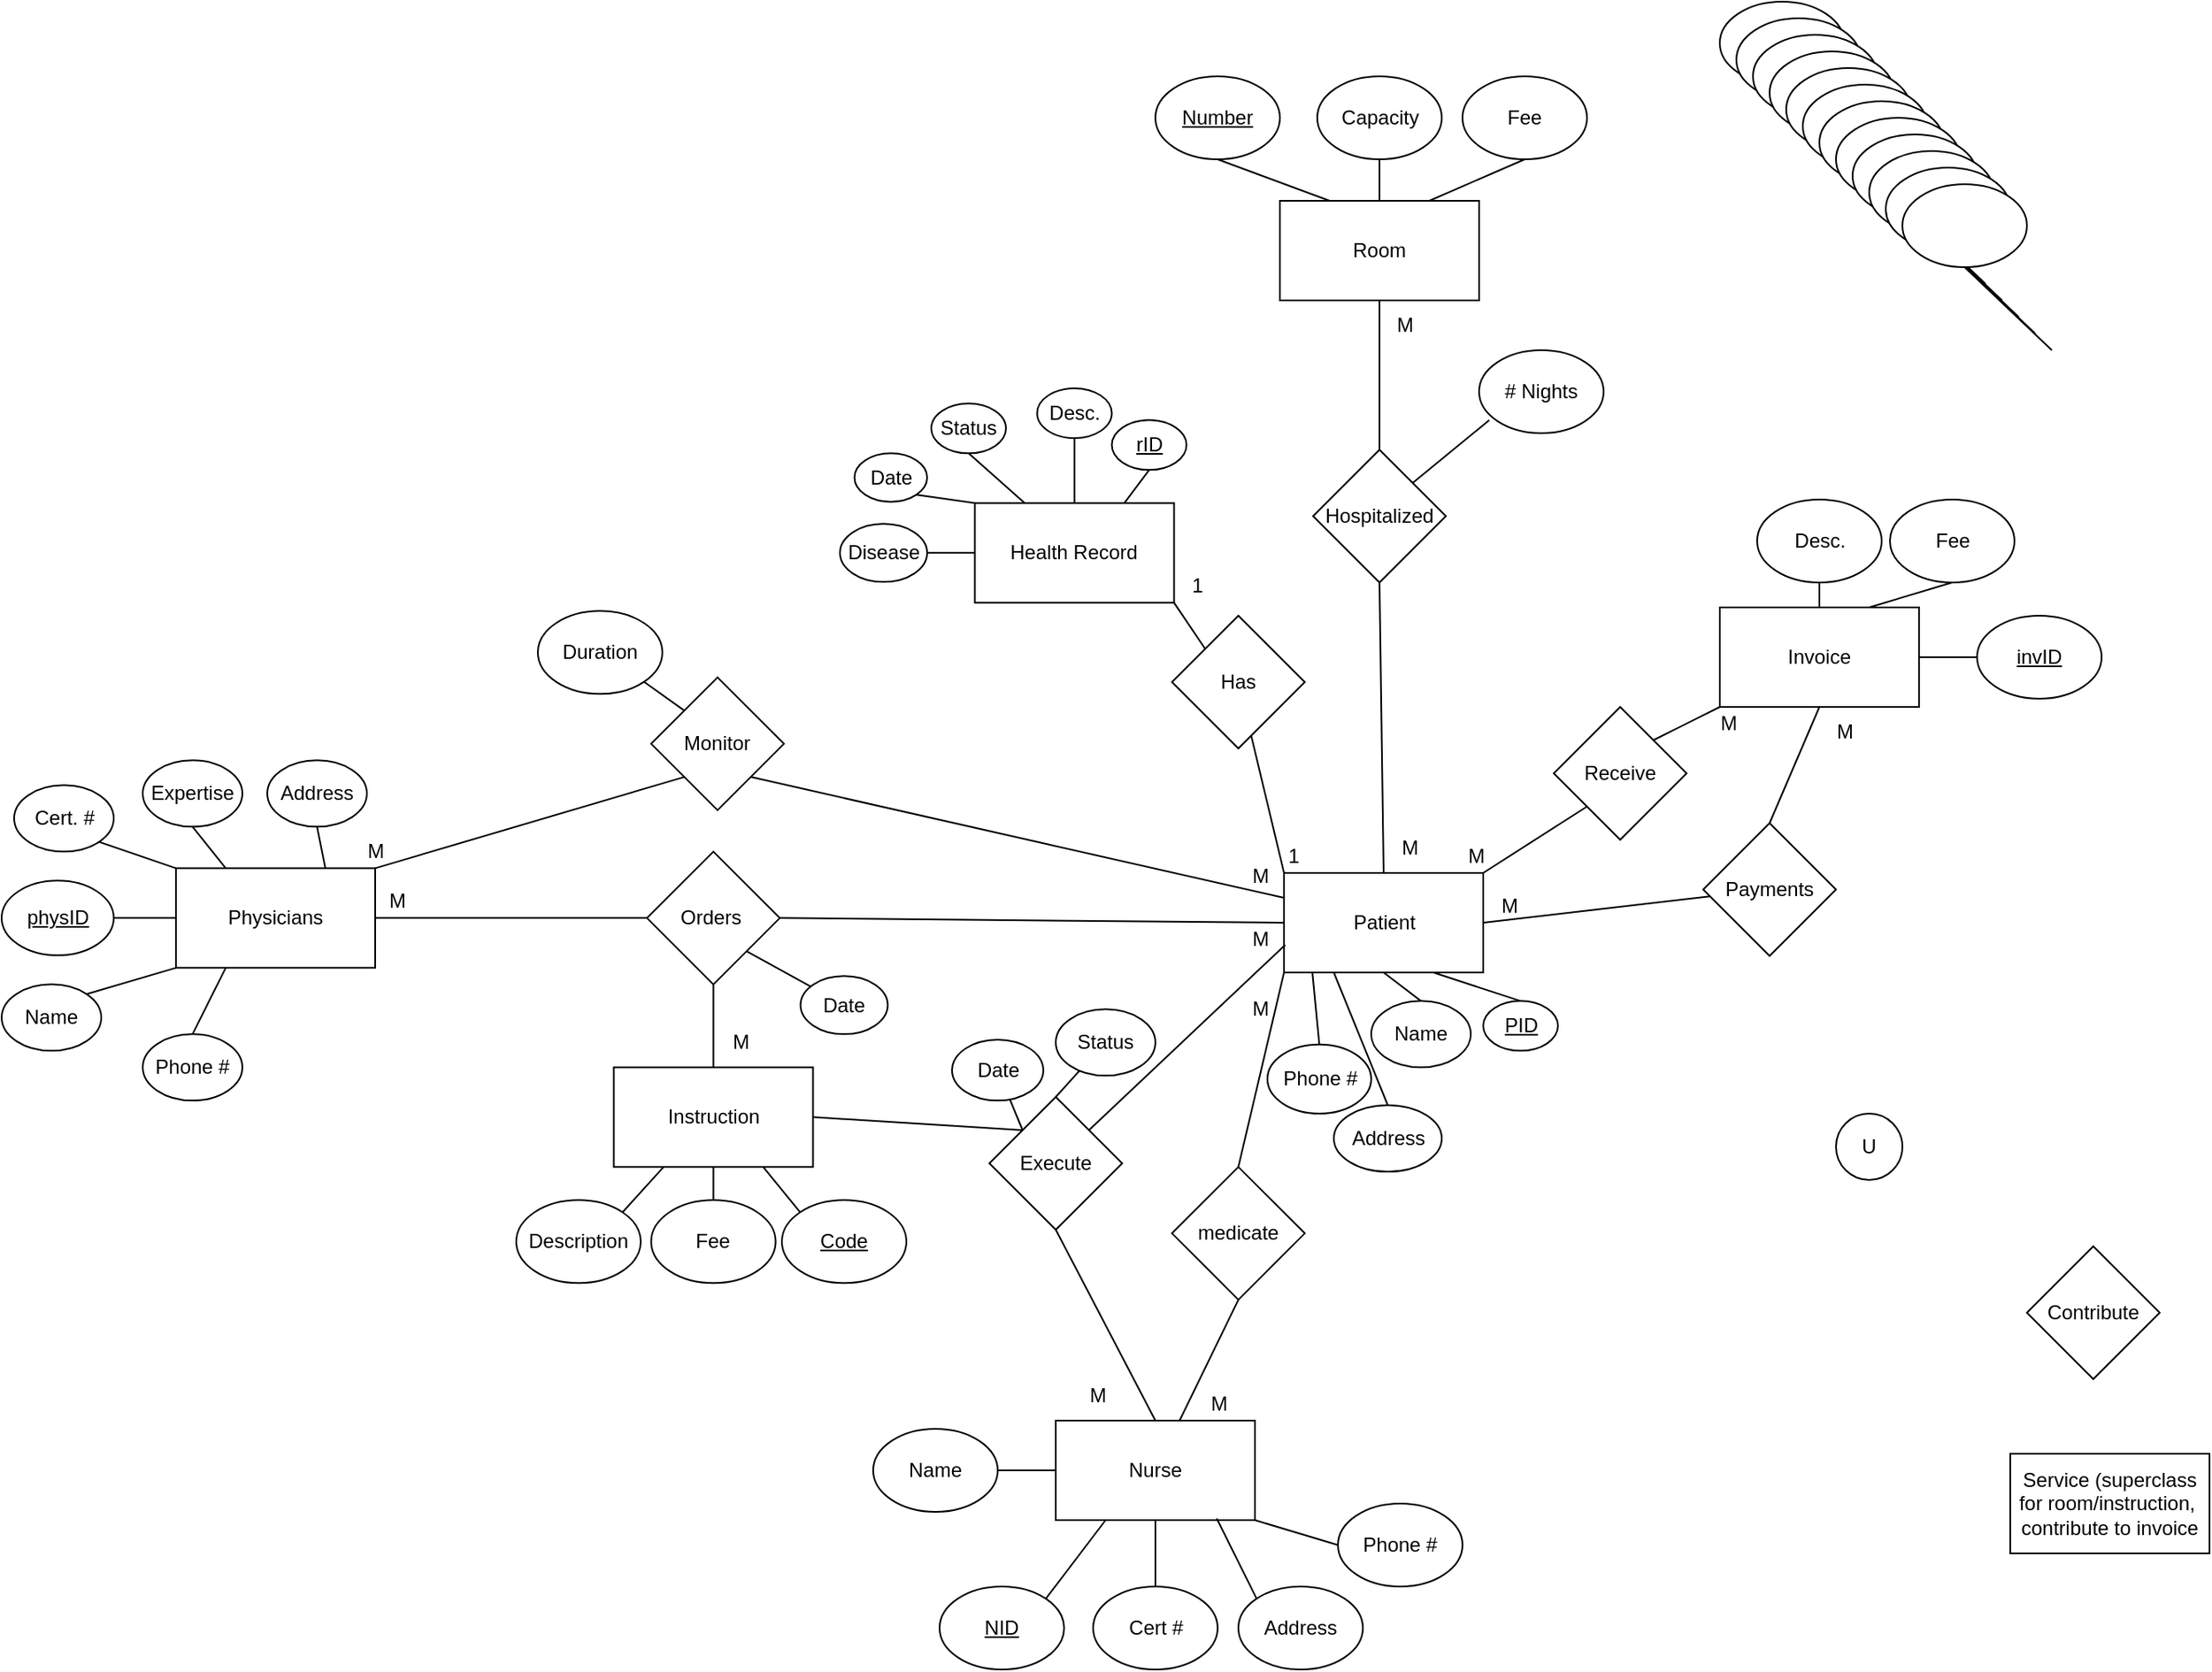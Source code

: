 <mxfile version="21.2.1" type="device">
  <diagram id="SSazmtFKOzigNYbbt5q3" name="Page-1">
    <mxGraphModel dx="2578" dy="1177" grid="1" gridSize="10" guides="1" tooltips="1" connect="1" arrows="1" fold="1" page="1" pageScale="1" pageWidth="850" pageHeight="1100" math="0" shadow="0">
      <root>
        <mxCell id="0" />
        <mxCell id="1" parent="0" />
        <mxCell id="51HZiMlxU9EM_0fWzo---1" value="Physicians" style="rounded=0;whiteSpace=wrap;html=1;" parent="1" vertex="1">
          <mxGeometry x="-690" y="542.17" width="120" height="60" as="geometry" />
        </mxCell>
        <mxCell id="51HZiMlxU9EM_0fWzo---2" value="Room" style="rounded=0;whiteSpace=wrap;html=1;" parent="1" vertex="1">
          <mxGeometry x="-25" y="140" width="120" height="60" as="geometry" />
        </mxCell>
        <mxCell id="51HZiMlxU9EM_0fWzo---3" value="Instruction" style="rounded=0;whiteSpace=wrap;html=1;" parent="1" vertex="1">
          <mxGeometry x="-426.25" y="662.17" width="120" height="60" as="geometry" />
        </mxCell>
        <mxCell id="51HZiMlxU9EM_0fWzo---5" value="Patient" style="rounded=0;whiteSpace=wrap;html=1;" parent="1" vertex="1">
          <mxGeometry x="-22.5" y="545" width="120" height="60" as="geometry" />
        </mxCell>
        <mxCell id="51HZiMlxU9EM_0fWzo---6" value="Nurse" style="rounded=0;whiteSpace=wrap;html=1;" parent="1" vertex="1">
          <mxGeometry x="-160" y="875" width="120" height="60" as="geometry" />
        </mxCell>
        <mxCell id="51HZiMlxU9EM_0fWzo---7" value="&lt;u&gt;physID&lt;/u&gt;" style="ellipse;whiteSpace=wrap;html=1;" parent="1" vertex="1">
          <mxGeometry x="-795" y="549.67" width="67.5" height="45" as="geometry" />
        </mxCell>
        <mxCell id="51HZiMlxU9EM_0fWzo---8" value="" style="endArrow=none;html=1;rounded=0;entryX=1;entryY=0.5;entryDx=0;entryDy=0;exitX=0;exitY=0.5;exitDx=0;exitDy=0;" parent="1" source="51HZiMlxU9EM_0fWzo---1" target="51HZiMlxU9EM_0fWzo---7" edge="1">
          <mxGeometry width="50" height="50" relative="1" as="geometry">
            <mxPoint x="-640" y="482.17" as="sourcePoint" />
            <mxPoint x="-420" y="642.17" as="targetPoint" />
          </mxGeometry>
        </mxCell>
        <mxCell id="51HZiMlxU9EM_0fWzo---88" value="" style="endArrow=none;html=1;rounded=0;entryX=0;entryY=0;entryDx=0;entryDy=0;exitX=0.75;exitY=1;exitDx=0;exitDy=0;" parent="1" source="51HZiMlxU9EM_0fWzo---3" target="51HZiMlxU9EM_0fWzo---93" edge="1">
          <mxGeometry width="50" height="50" relative="1" as="geometry">
            <mxPoint x="-315" y="812.17" as="sourcePoint" />
            <mxPoint x="377.5" y="942.17" as="targetPoint" />
          </mxGeometry>
        </mxCell>
        <mxCell id="51HZiMlxU9EM_0fWzo---93" value="&lt;u&gt;Code&lt;/u&gt;" style="ellipse;whiteSpace=wrap;html=1;" parent="1" vertex="1">
          <mxGeometry x="-325" y="742.17" width="75" height="50" as="geometry" />
        </mxCell>
        <mxCell id="51HZiMlxU9EM_0fWzo---95" value="Phone #" style="ellipse;whiteSpace=wrap;html=1;" parent="1" vertex="1">
          <mxGeometry x="-710" y="642.17" width="60" height="40" as="geometry" />
        </mxCell>
        <mxCell id="51HZiMlxU9EM_0fWzo---96" value="" style="endArrow=none;html=1;rounded=0;exitX=0.25;exitY=1;exitDx=0;exitDy=0;entryX=0.5;entryY=0;entryDx=0;entryDy=0;" parent="1" source="51HZiMlxU9EM_0fWzo---1" target="51HZiMlxU9EM_0fWzo---95" edge="1">
          <mxGeometry width="50" height="50" relative="1" as="geometry">
            <mxPoint x="-390" y="532.17" as="sourcePoint" />
            <mxPoint x="-660" y="642.17" as="targetPoint" />
          </mxGeometry>
        </mxCell>
        <mxCell id="51HZiMlxU9EM_0fWzo---97" value="Fee" style="ellipse;whiteSpace=wrap;html=1;" parent="1" vertex="1">
          <mxGeometry x="-403.75" y="742.17" width="75" height="50" as="geometry" />
        </mxCell>
        <mxCell id="51HZiMlxU9EM_0fWzo---98" value="" style="endArrow=none;html=1;rounded=0;entryX=0.5;entryY=0;entryDx=0;entryDy=0;exitX=0.5;exitY=1;exitDx=0;exitDy=0;" parent="1" source="51HZiMlxU9EM_0fWzo---3" target="51HZiMlxU9EM_0fWzo---97" edge="1">
          <mxGeometry width="50" height="50" relative="1" as="geometry">
            <mxPoint x="-375" y="812.17" as="sourcePoint" />
            <mxPoint x="427.5" y="992.17" as="targetPoint" />
          </mxGeometry>
        </mxCell>
        <mxCell id="51HZiMlxU9EM_0fWzo---99" value="Description" style="ellipse;whiteSpace=wrap;html=1;" parent="1" vertex="1">
          <mxGeometry x="-485" y="742.17" width="75" height="50" as="geometry" />
        </mxCell>
        <mxCell id="51HZiMlxU9EM_0fWzo---100" value="" style="endArrow=none;html=1;rounded=0;entryX=1;entryY=0;entryDx=0;entryDy=0;exitX=0.25;exitY=1;exitDx=0;exitDy=0;" parent="1" source="51HZiMlxU9EM_0fWzo---3" target="51HZiMlxU9EM_0fWzo---99" edge="1">
          <mxGeometry width="50" height="50" relative="1" as="geometry">
            <mxPoint x="-405" y="812.17" as="sourcePoint" />
            <mxPoint x="-95" y="852.17" as="targetPoint" />
          </mxGeometry>
        </mxCell>
        <mxCell id="51HZiMlxU9EM_0fWzo---101" value="Capacity" style="ellipse;whiteSpace=wrap;html=1;" parent="1" vertex="1">
          <mxGeometry x="-2.5" y="65" width="75" height="50" as="geometry" />
        </mxCell>
        <mxCell id="51HZiMlxU9EM_0fWzo---102" value="" style="endArrow=none;html=1;rounded=0;entryX=0.5;entryY=1;entryDx=0;entryDy=0;exitX=0.5;exitY=0;exitDx=0;exitDy=0;" parent="1" source="51HZiMlxU9EM_0fWzo---2" target="51HZiMlxU9EM_0fWzo---101" edge="1">
          <mxGeometry width="50" height="50" relative="1" as="geometry">
            <mxPoint x="325" y="155" as="sourcePoint" />
            <mxPoint x="545" y="315" as="targetPoint" />
          </mxGeometry>
        </mxCell>
        <mxCell id="51HZiMlxU9EM_0fWzo---103" value="Address" style="ellipse;whiteSpace=wrap;html=1;" parent="1" vertex="1">
          <mxGeometry x="-635" y="477.17" width="60" height="40" as="geometry" />
        </mxCell>
        <mxCell id="51HZiMlxU9EM_0fWzo---104" value="" style="endArrow=none;html=1;rounded=0;entryX=0.5;entryY=1;entryDx=0;entryDy=0;exitX=0.75;exitY=0;exitDx=0;exitDy=0;" parent="1" source="51HZiMlxU9EM_0fWzo---1" target="51HZiMlxU9EM_0fWzo---103" edge="1">
          <mxGeometry width="50" height="50" relative="1" as="geometry">
            <mxPoint x="-350" y="572.17" as="sourcePoint" />
            <mxPoint x="-130" y="732.17" as="targetPoint" />
          </mxGeometry>
        </mxCell>
        <mxCell id="51HZiMlxU9EM_0fWzo---107" value="Cert. #" style="ellipse;whiteSpace=wrap;html=1;" parent="1" vertex="1">
          <mxGeometry x="-787.5" y="492.17" width="60" height="40" as="geometry" />
        </mxCell>
        <mxCell id="51HZiMlxU9EM_0fWzo---108" value="" style="endArrow=none;html=1;rounded=0;entryX=1;entryY=1;entryDx=0;entryDy=0;exitX=0;exitY=0;exitDx=0;exitDy=0;" parent="1" source="51HZiMlxU9EM_0fWzo---1" target="51HZiMlxU9EM_0fWzo---107" edge="1">
          <mxGeometry width="50" height="50" relative="1" as="geometry">
            <mxPoint x="-690" y="542.17" as="sourcePoint" />
            <mxPoint x="-310" y="752.17" as="targetPoint" />
          </mxGeometry>
        </mxCell>
        <mxCell id="51HZiMlxU9EM_0fWzo---109" value="Name" style="ellipse;whiteSpace=wrap;html=1;" parent="1" vertex="1">
          <mxGeometry x="-795" y="612.17" width="60" height="40" as="geometry" />
        </mxCell>
        <mxCell id="51HZiMlxU9EM_0fWzo---110" value="" style="endArrow=none;html=1;rounded=0;entryX=1;entryY=0;entryDx=0;entryDy=0;exitX=0;exitY=1;exitDx=0;exitDy=0;" parent="1" source="51HZiMlxU9EM_0fWzo---1" target="51HZiMlxU9EM_0fWzo---109" edge="1">
          <mxGeometry width="50" height="50" relative="1" as="geometry">
            <mxPoint x="-530" y="432.17" as="sourcePoint" />
            <mxPoint x="-300" y="762.17" as="targetPoint" />
          </mxGeometry>
        </mxCell>
        <mxCell id="51HZiMlxU9EM_0fWzo---111" value="Expertise" style="ellipse;whiteSpace=wrap;html=1;" parent="1" vertex="1">
          <mxGeometry x="-710" y="477.17" width="60" height="40" as="geometry" />
        </mxCell>
        <mxCell id="51HZiMlxU9EM_0fWzo---112" value="" style="endArrow=none;html=1;rounded=0;entryX=0.5;entryY=1;entryDx=0;entryDy=0;exitX=0.25;exitY=0;exitDx=0;exitDy=0;" parent="1" source="51HZiMlxU9EM_0fWzo---1" target="51HZiMlxU9EM_0fWzo---111" edge="1">
          <mxGeometry width="50" height="50" relative="1" as="geometry">
            <mxPoint x="-460" y="432.17" as="sourcePoint" />
            <mxPoint x="-290" y="772.17" as="targetPoint" />
          </mxGeometry>
        </mxCell>
        <mxCell id="51HZiMlxU9EM_0fWzo---113" value="Fee" style="ellipse;whiteSpace=wrap;html=1;" parent="1" vertex="1">
          <mxGeometry x="85" y="65" width="75" height="50" as="geometry" />
        </mxCell>
        <mxCell id="51HZiMlxU9EM_0fWzo---114" value="" style="endArrow=none;html=1;rounded=0;entryX=0.5;entryY=1;entryDx=0;entryDy=0;exitX=0.75;exitY=0;exitDx=0;exitDy=0;" parent="1" source="51HZiMlxU9EM_0fWzo---2" target="51HZiMlxU9EM_0fWzo---113" edge="1">
          <mxGeometry width="50" height="50" relative="1" as="geometry">
            <mxPoint x="485" y="25" as="sourcePoint" />
            <mxPoint x="605" y="375" as="targetPoint" />
          </mxGeometry>
        </mxCell>
        <mxCell id="51HZiMlxU9EM_0fWzo---115" value="&lt;u&gt;Number&lt;/u&gt;" style="ellipse;whiteSpace=wrap;html=1;" parent="1" vertex="1">
          <mxGeometry x="-100" y="65" width="75" height="50" as="geometry" />
        </mxCell>
        <mxCell id="51HZiMlxU9EM_0fWzo---116" value="" style="endArrow=none;html=1;rounded=0;entryX=0.5;entryY=1;entryDx=0;entryDy=0;exitX=0.25;exitY=0;exitDx=0;exitDy=0;" parent="1" source="51HZiMlxU9EM_0fWzo---2" target="51HZiMlxU9EM_0fWzo---115" edge="1">
          <mxGeometry width="50" height="50" relative="1" as="geometry">
            <mxPoint x="465" y="75" as="sourcePoint" />
            <mxPoint x="615" y="385" as="targetPoint" />
          </mxGeometry>
        </mxCell>
        <mxCell id="51HZiMlxU9EM_0fWzo---117" value="" style="ellipse;whiteSpace=wrap;html=1;" parent="1" vertex="1">
          <mxGeometry x="240" y="20" width="75" height="50" as="geometry" />
        </mxCell>
        <mxCell id="51HZiMlxU9EM_0fWzo---118" value="" style="endArrow=none;html=1;rounded=0;entryX=0.5;entryY=1;entryDx=0;entryDy=0;" parent="1" target="51HZiMlxU9EM_0fWzo---117" edge="1">
          <mxGeometry width="50" height="50" relative="1" as="geometry">
            <mxPoint x="330" y="120" as="sourcePoint" />
            <mxPoint x="550" y="280" as="targetPoint" />
          </mxGeometry>
        </mxCell>
        <mxCell id="51HZiMlxU9EM_0fWzo---119" value="" style="ellipse;whiteSpace=wrap;html=1;" parent="1" vertex="1">
          <mxGeometry x="250" y="30" width="75" height="50" as="geometry" />
        </mxCell>
        <mxCell id="51HZiMlxU9EM_0fWzo---120" value="" style="endArrow=none;html=1;rounded=0;entryX=0.5;entryY=1;entryDx=0;entryDy=0;" parent="1" target="51HZiMlxU9EM_0fWzo---119" edge="1">
          <mxGeometry width="50" height="50" relative="1" as="geometry">
            <mxPoint x="340" y="130" as="sourcePoint" />
            <mxPoint x="560" y="290" as="targetPoint" />
          </mxGeometry>
        </mxCell>
        <mxCell id="51HZiMlxU9EM_0fWzo---121" value="" style="ellipse;whiteSpace=wrap;html=1;" parent="1" vertex="1">
          <mxGeometry x="260" y="40" width="75" height="50" as="geometry" />
        </mxCell>
        <mxCell id="51HZiMlxU9EM_0fWzo---122" value="" style="endArrow=none;html=1;rounded=0;entryX=0.5;entryY=1;entryDx=0;entryDy=0;" parent="1" target="51HZiMlxU9EM_0fWzo---121" edge="1">
          <mxGeometry width="50" height="50" relative="1" as="geometry">
            <mxPoint x="350" y="140" as="sourcePoint" />
            <mxPoint x="570" y="300" as="targetPoint" />
          </mxGeometry>
        </mxCell>
        <mxCell id="51HZiMlxU9EM_0fWzo---123" value="" style="ellipse;whiteSpace=wrap;html=1;" parent="1" vertex="1">
          <mxGeometry x="270" y="50" width="75" height="50" as="geometry" />
        </mxCell>
        <mxCell id="51HZiMlxU9EM_0fWzo---124" value="" style="endArrow=none;html=1;rounded=0;entryX=0.5;entryY=1;entryDx=0;entryDy=0;" parent="1" target="51HZiMlxU9EM_0fWzo---123" edge="1">
          <mxGeometry width="50" height="50" relative="1" as="geometry">
            <mxPoint x="360" y="150" as="sourcePoint" />
            <mxPoint x="580" y="310" as="targetPoint" />
          </mxGeometry>
        </mxCell>
        <mxCell id="51HZiMlxU9EM_0fWzo---125" value="" style="ellipse;whiteSpace=wrap;html=1;" parent="1" vertex="1">
          <mxGeometry x="280" y="60" width="75" height="50" as="geometry" />
        </mxCell>
        <mxCell id="51HZiMlxU9EM_0fWzo---126" value="" style="endArrow=none;html=1;rounded=0;entryX=0.5;entryY=1;entryDx=0;entryDy=0;" parent="1" target="51HZiMlxU9EM_0fWzo---125" edge="1">
          <mxGeometry width="50" height="50" relative="1" as="geometry">
            <mxPoint x="370" y="160" as="sourcePoint" />
            <mxPoint x="590" y="320" as="targetPoint" />
          </mxGeometry>
        </mxCell>
        <mxCell id="51HZiMlxU9EM_0fWzo---127" value="" style="ellipse;whiteSpace=wrap;html=1;" parent="1" vertex="1">
          <mxGeometry x="290" y="70" width="75" height="50" as="geometry" />
        </mxCell>
        <mxCell id="51HZiMlxU9EM_0fWzo---128" value="" style="endArrow=none;html=1;rounded=0;entryX=0.5;entryY=1;entryDx=0;entryDy=0;" parent="1" target="51HZiMlxU9EM_0fWzo---127" edge="1">
          <mxGeometry width="50" height="50" relative="1" as="geometry">
            <mxPoint x="380" y="170" as="sourcePoint" />
            <mxPoint x="600" y="330" as="targetPoint" />
          </mxGeometry>
        </mxCell>
        <mxCell id="51HZiMlxU9EM_0fWzo---129" value="" style="ellipse;whiteSpace=wrap;html=1;" parent="1" vertex="1">
          <mxGeometry x="300" y="80" width="75" height="50" as="geometry" />
        </mxCell>
        <mxCell id="51HZiMlxU9EM_0fWzo---130" value="" style="endArrow=none;html=1;rounded=0;entryX=0.5;entryY=1;entryDx=0;entryDy=0;" parent="1" target="51HZiMlxU9EM_0fWzo---129" edge="1">
          <mxGeometry width="50" height="50" relative="1" as="geometry">
            <mxPoint x="390" y="180" as="sourcePoint" />
            <mxPoint x="610" y="340" as="targetPoint" />
          </mxGeometry>
        </mxCell>
        <mxCell id="51HZiMlxU9EM_0fWzo---131" value="" style="ellipse;whiteSpace=wrap;html=1;" parent="1" vertex="1">
          <mxGeometry x="310" y="90" width="75" height="50" as="geometry" />
        </mxCell>
        <mxCell id="51HZiMlxU9EM_0fWzo---132" value="" style="endArrow=none;html=1;rounded=0;entryX=0.5;entryY=1;entryDx=0;entryDy=0;" parent="1" target="51HZiMlxU9EM_0fWzo---131" edge="1">
          <mxGeometry width="50" height="50" relative="1" as="geometry">
            <mxPoint x="400" y="190" as="sourcePoint" />
            <mxPoint x="620" y="350" as="targetPoint" />
          </mxGeometry>
        </mxCell>
        <mxCell id="51HZiMlxU9EM_0fWzo---133" value="" style="ellipse;whiteSpace=wrap;html=1;" parent="1" vertex="1">
          <mxGeometry x="320" y="100" width="75" height="50" as="geometry" />
        </mxCell>
        <mxCell id="51HZiMlxU9EM_0fWzo---134" value="" style="endArrow=none;html=1;rounded=0;entryX=0.5;entryY=1;entryDx=0;entryDy=0;" parent="1" target="51HZiMlxU9EM_0fWzo---133" edge="1">
          <mxGeometry width="50" height="50" relative="1" as="geometry">
            <mxPoint x="410" y="200" as="sourcePoint" />
            <mxPoint x="630" y="360" as="targetPoint" />
          </mxGeometry>
        </mxCell>
        <mxCell id="51HZiMlxU9EM_0fWzo---135" value="" style="ellipse;whiteSpace=wrap;html=1;" parent="1" vertex="1">
          <mxGeometry x="330" y="110" width="75" height="50" as="geometry" />
        </mxCell>
        <mxCell id="51HZiMlxU9EM_0fWzo---136" value="" style="endArrow=none;html=1;rounded=0;entryX=0.5;entryY=1;entryDx=0;entryDy=0;" parent="1" target="51HZiMlxU9EM_0fWzo---135" edge="1">
          <mxGeometry width="50" height="50" relative="1" as="geometry">
            <mxPoint x="420" y="210" as="sourcePoint" />
            <mxPoint x="640" y="370" as="targetPoint" />
          </mxGeometry>
        </mxCell>
        <mxCell id="51HZiMlxU9EM_0fWzo---137" value="" style="ellipse;whiteSpace=wrap;html=1;" parent="1" vertex="1">
          <mxGeometry x="340" y="120" width="75" height="50" as="geometry" />
        </mxCell>
        <mxCell id="51HZiMlxU9EM_0fWzo---138" value="" style="endArrow=none;html=1;rounded=0;entryX=0.5;entryY=1;entryDx=0;entryDy=0;" parent="1" target="51HZiMlxU9EM_0fWzo---137" edge="1">
          <mxGeometry width="50" height="50" relative="1" as="geometry">
            <mxPoint x="430" y="220" as="sourcePoint" />
            <mxPoint x="650" y="380" as="targetPoint" />
          </mxGeometry>
        </mxCell>
        <mxCell id="51HZiMlxU9EM_0fWzo---139" value="" style="ellipse;whiteSpace=wrap;html=1;" parent="1" vertex="1">
          <mxGeometry x="350" y="130" width="75" height="50" as="geometry" />
        </mxCell>
        <mxCell id="51HZiMlxU9EM_0fWzo---140" value="" style="endArrow=none;html=1;rounded=0;entryX=0.5;entryY=1;entryDx=0;entryDy=0;" parent="1" target="51HZiMlxU9EM_0fWzo---139" edge="1">
          <mxGeometry width="50" height="50" relative="1" as="geometry">
            <mxPoint x="440" y="230" as="sourcePoint" />
            <mxPoint x="660" y="390" as="targetPoint" />
          </mxGeometry>
        </mxCell>
        <mxCell id="51HZiMlxU9EM_0fWzo---141" value="Desc." style="ellipse;whiteSpace=wrap;html=1;" parent="1" vertex="1">
          <mxGeometry x="262.5" y="320" width="75" height="50" as="geometry" />
        </mxCell>
        <mxCell id="51HZiMlxU9EM_0fWzo---142" value="" style="endArrow=none;html=1;rounded=0;entryX=0.5;entryY=1;entryDx=0;entryDy=0;exitX=0.5;exitY=0;exitDx=0;exitDy=0;" parent="1" source="-TbdaekWmT4Wg_c_PYvP-15" target="51HZiMlxU9EM_0fWzo---141" edge="1">
          <mxGeometry width="50" height="50" relative="1" as="geometry">
            <mxPoint x="450" y="240" as="sourcePoint" />
            <mxPoint x="670" y="400" as="targetPoint" />
          </mxGeometry>
        </mxCell>
        <mxCell id="51HZiMlxU9EM_0fWzo---143" value="Fee" style="ellipse;whiteSpace=wrap;html=1;" parent="1" vertex="1">
          <mxGeometry x="342.5" y="320" width="75" height="50" as="geometry" />
        </mxCell>
        <mxCell id="51HZiMlxU9EM_0fWzo---144" value="" style="endArrow=none;html=1;rounded=0;entryX=0.5;entryY=1;entryDx=0;entryDy=0;exitX=0.75;exitY=0;exitDx=0;exitDy=0;" parent="1" source="-TbdaekWmT4Wg_c_PYvP-15" target="51HZiMlxU9EM_0fWzo---143" edge="1">
          <mxGeometry width="50" height="50" relative="1" as="geometry">
            <mxPoint x="460" y="250" as="sourcePoint" />
            <mxPoint x="680" y="410" as="targetPoint" />
          </mxGeometry>
        </mxCell>
        <mxCell id="51HZiMlxU9EM_0fWzo---145" value="&lt;u&gt;invID&lt;/u&gt;" style="ellipse;whiteSpace=wrap;html=1;" parent="1" vertex="1">
          <mxGeometry x="395" y="390" width="75" height="50" as="geometry" />
        </mxCell>
        <mxCell id="51HZiMlxU9EM_0fWzo---146" value="" style="endArrow=none;html=1;rounded=0;entryX=0;entryY=0.5;entryDx=0;entryDy=0;exitX=1;exitY=0.5;exitDx=0;exitDy=0;" parent="1" source="-TbdaekWmT4Wg_c_PYvP-15" target="51HZiMlxU9EM_0fWzo---145" edge="1">
          <mxGeometry width="50" height="50" relative="1" as="geometry">
            <mxPoint x="470" y="260" as="sourcePoint" />
            <mxPoint x="690" y="420" as="targetPoint" />
          </mxGeometry>
        </mxCell>
        <mxCell id="51HZiMlxU9EM_0fWzo---147" value="Desc." style="ellipse;whiteSpace=wrap;html=1;" parent="1" vertex="1">
          <mxGeometry x="-171.25" y="253" width="45" height="30" as="geometry" />
        </mxCell>
        <mxCell id="51HZiMlxU9EM_0fWzo---148" value="" style="endArrow=none;html=1;rounded=0;entryX=0.5;entryY=1;entryDx=0;entryDy=0;exitX=0.5;exitY=0;exitDx=0;exitDy=0;" parent="1" source="-TbdaekWmT4Wg_c_PYvP-22" target="51HZiMlxU9EM_0fWzo---147" edge="1">
          <mxGeometry width="50" height="50" relative="1" as="geometry">
            <mxPoint x="625" y="292.17" as="sourcePoint" />
            <mxPoint x="845" y="452.17" as="targetPoint" />
          </mxGeometry>
        </mxCell>
        <mxCell id="51HZiMlxU9EM_0fWzo---149" value="Disease" style="ellipse;whiteSpace=wrap;html=1;" parent="1" vertex="1">
          <mxGeometry x="-290" y="334.67" width="52.5" height="35" as="geometry" />
        </mxCell>
        <mxCell id="51HZiMlxU9EM_0fWzo---150" value="" style="endArrow=none;html=1;rounded=0;entryX=1;entryY=0.5;entryDx=0;entryDy=0;exitX=0;exitY=0.5;exitDx=0;exitDy=0;" parent="1" source="-TbdaekWmT4Wg_c_PYvP-22" target="51HZiMlxU9EM_0fWzo---149" edge="1">
          <mxGeometry width="50" height="50" relative="1" as="geometry">
            <mxPoint x="635" y="302.17" as="sourcePoint" />
            <mxPoint x="855" y="462.17" as="targetPoint" />
          </mxGeometry>
        </mxCell>
        <mxCell id="51HZiMlxU9EM_0fWzo---151" value="Duration" style="ellipse;whiteSpace=wrap;html=1;" parent="1" vertex="1">
          <mxGeometry x="-472" y="387.17" width="75" height="50" as="geometry" />
        </mxCell>
        <mxCell id="51HZiMlxU9EM_0fWzo---152" value="" style="endArrow=none;html=1;rounded=0;entryX=1;entryY=1;entryDx=0;entryDy=0;exitX=0;exitY=0;exitDx=0;exitDy=0;" parent="1" source="-TbdaekWmT4Wg_c_PYvP-28" target="51HZiMlxU9EM_0fWzo---151" edge="1">
          <mxGeometry width="50" height="50" relative="1" as="geometry">
            <mxPoint x="500" y="247.17" as="sourcePoint" />
            <mxPoint x="720" y="407.17" as="targetPoint" />
          </mxGeometry>
        </mxCell>
        <mxCell id="51HZiMlxU9EM_0fWzo---153" value="Status" style="ellipse;whiteSpace=wrap;html=1;" parent="1" vertex="1">
          <mxGeometry x="-235" y="262.17" width="45" height="30" as="geometry" />
        </mxCell>
        <mxCell id="51HZiMlxU9EM_0fWzo---154" value="" style="endArrow=none;html=1;rounded=0;entryX=0.5;entryY=1;entryDx=0;entryDy=0;exitX=0.25;exitY=0;exitDx=0;exitDy=0;" parent="1" source="-TbdaekWmT4Wg_c_PYvP-22" target="51HZiMlxU9EM_0fWzo---153" edge="1">
          <mxGeometry width="50" height="50" relative="1" as="geometry">
            <mxPoint x="655" y="322.17" as="sourcePoint" />
            <mxPoint x="875" y="482.17" as="targetPoint" />
          </mxGeometry>
        </mxCell>
        <mxCell id="51HZiMlxU9EM_0fWzo---155" value="# Nights" style="ellipse;whiteSpace=wrap;html=1;" parent="1" vertex="1">
          <mxGeometry x="95" y="230" width="75" height="50" as="geometry" />
        </mxCell>
        <mxCell id="51HZiMlxU9EM_0fWzo---156" value="" style="endArrow=none;html=1;rounded=0;entryX=0.082;entryY=0.843;entryDx=0;entryDy=0;exitX=1;exitY=0;exitDx=0;exitDy=0;entryPerimeter=0;" parent="1" source="-TbdaekWmT4Wg_c_PYvP-1" target="51HZiMlxU9EM_0fWzo---155" edge="1">
          <mxGeometry width="50" height="50" relative="1" as="geometry">
            <mxPoint x="520" y="310" as="sourcePoint" />
            <mxPoint x="740" y="470" as="targetPoint" />
          </mxGeometry>
        </mxCell>
        <mxCell id="51HZiMlxU9EM_0fWzo---159" value="Phone #" style="ellipse;whiteSpace=wrap;html=1;" parent="1" vertex="1">
          <mxGeometry x="10" y="925" width="75" height="50" as="geometry" />
        </mxCell>
        <mxCell id="51HZiMlxU9EM_0fWzo---160" value="" style="endArrow=none;html=1;rounded=0;entryX=0;entryY=0.5;entryDx=0;entryDy=0;exitX=1;exitY=1;exitDx=0;exitDy=0;" parent="1" source="51HZiMlxU9EM_0fWzo---6" target="51HZiMlxU9EM_0fWzo---159" edge="1">
          <mxGeometry width="50" height="50" relative="1" as="geometry">
            <mxPoint x="140" y="690" as="sourcePoint" />
            <mxPoint x="230" y="835" as="targetPoint" />
          </mxGeometry>
        </mxCell>
        <mxCell id="51HZiMlxU9EM_0fWzo---163" value="Date" style="ellipse;whiteSpace=wrap;html=1;" parent="1" vertex="1">
          <mxGeometry x="-281.25" y="292.17" width="43.75" height="29.17" as="geometry" />
        </mxCell>
        <mxCell id="51HZiMlxU9EM_0fWzo---164" value="" style="endArrow=none;html=1;rounded=0;entryX=1;entryY=1;entryDx=0;entryDy=0;exitX=0;exitY=0;exitDx=0;exitDy=0;" parent="1" source="-TbdaekWmT4Wg_c_PYvP-22" target="51HZiMlxU9EM_0fWzo---163" edge="1">
          <mxGeometry width="50" height="50" relative="1" as="geometry">
            <mxPoint x="705" y="372.17" as="sourcePoint" />
            <mxPoint x="925" y="532.17" as="targetPoint" />
          </mxGeometry>
        </mxCell>
        <mxCell id="51HZiMlxU9EM_0fWzo---165" value="Name" style="ellipse;whiteSpace=wrap;html=1;" parent="1" vertex="1">
          <mxGeometry x="-270" y="880" width="75" height="50" as="geometry" />
        </mxCell>
        <mxCell id="51HZiMlxU9EM_0fWzo---166" value="" style="endArrow=none;html=1;rounded=0;entryX=1;entryY=0.5;entryDx=0;entryDy=0;exitX=0;exitY=0.5;exitDx=0;exitDy=0;" parent="1" source="51HZiMlxU9EM_0fWzo---6" target="51HZiMlxU9EM_0fWzo---165" edge="1">
          <mxGeometry width="50" height="50" relative="1" as="geometry">
            <mxPoint x="1140" y="1045" as="sourcePoint" />
            <mxPoint x="1360" y="1205" as="targetPoint" />
          </mxGeometry>
        </mxCell>
        <mxCell id="51HZiMlxU9EM_0fWzo---169" value="&lt;u&gt;NID&lt;/u&gt;" style="ellipse;whiteSpace=wrap;html=1;" parent="1" vertex="1">
          <mxGeometry x="-230" y="975" width="75" height="50" as="geometry" />
        </mxCell>
        <mxCell id="51HZiMlxU9EM_0fWzo---170" value="" style="endArrow=none;html=1;rounded=0;entryX=1;entryY=0;entryDx=0;entryDy=0;exitX=0.25;exitY=1;exitDx=0;exitDy=0;" parent="1" source="51HZiMlxU9EM_0fWzo---6" target="51HZiMlxU9EM_0fWzo---169" edge="1">
          <mxGeometry width="50" height="50" relative="1" as="geometry">
            <mxPoint x="15" y="975" as="sourcePoint" />
            <mxPoint x="235" y="1135" as="targetPoint" />
          </mxGeometry>
        </mxCell>
        <mxCell id="51HZiMlxU9EM_0fWzo---171" value="Address" style="ellipse;whiteSpace=wrap;html=1;" parent="1" vertex="1">
          <mxGeometry x="-50" y="975" width="75" height="50" as="geometry" />
        </mxCell>
        <mxCell id="51HZiMlxU9EM_0fWzo---172" value="" style="endArrow=none;html=1;rounded=0;entryX=0;entryY=0;entryDx=0;entryDy=0;exitX=0.808;exitY=0.983;exitDx=0;exitDy=0;exitPerimeter=0;" parent="1" source="51HZiMlxU9EM_0fWzo---6" target="51HZiMlxU9EM_0fWzo---171" edge="1">
          <mxGeometry width="50" height="50" relative="1" as="geometry">
            <mxPoint x="25" y="985" as="sourcePoint" />
            <mxPoint x="245" y="1145" as="targetPoint" />
          </mxGeometry>
        </mxCell>
        <mxCell id="51HZiMlxU9EM_0fWzo---173" value="Cert #" style="ellipse;whiteSpace=wrap;html=1;" parent="1" vertex="1">
          <mxGeometry x="-137.5" y="975" width="75" height="50" as="geometry" />
        </mxCell>
        <mxCell id="51HZiMlxU9EM_0fWzo---174" value="" style="endArrow=none;html=1;rounded=0;exitX=0.5;exitY=1;exitDx=0;exitDy=0;entryX=0.5;entryY=0;entryDx=0;entryDy=0;" parent="1" source="51HZiMlxU9EM_0fWzo---6" target="51HZiMlxU9EM_0fWzo---173" edge="1">
          <mxGeometry width="50" height="50" relative="1" as="geometry">
            <mxPoint x="35" y="995" as="sourcePoint" />
            <mxPoint x="-65" y="1005" as="targetPoint" />
          </mxGeometry>
        </mxCell>
        <mxCell id="51HZiMlxU9EM_0fWzo---175" value="Phone #" style="ellipse;whiteSpace=wrap;html=1;" parent="1" vertex="1">
          <mxGeometry x="-32.5" y="648.33" width="62.5" height="41.67" as="geometry" />
        </mxCell>
        <mxCell id="51HZiMlxU9EM_0fWzo---176" value="" style="endArrow=none;html=1;rounded=0;entryX=0.5;entryY=0;entryDx=0;entryDy=0;exitX=0.142;exitY=0.994;exitDx=0;exitDy=0;exitPerimeter=0;" parent="1" source="51HZiMlxU9EM_0fWzo---5" target="51HZiMlxU9EM_0fWzo---175" edge="1">
          <mxGeometry width="50" height="50" relative="1" as="geometry">
            <mxPoint x="477.5" y="675" as="sourcePoint" />
            <mxPoint x="697.5" y="835" as="targetPoint" />
          </mxGeometry>
        </mxCell>
        <mxCell id="51HZiMlxU9EM_0fWzo---177" value="Address" style="ellipse;whiteSpace=wrap;html=1;" parent="1" vertex="1">
          <mxGeometry x="7.5" y="685" width="65" height="40" as="geometry" />
        </mxCell>
        <mxCell id="51HZiMlxU9EM_0fWzo---178" value="" style="endArrow=none;html=1;rounded=0;entryX=0.5;entryY=0;entryDx=0;entryDy=0;exitX=0.25;exitY=1;exitDx=0;exitDy=0;" parent="1" source="51HZiMlxU9EM_0fWzo---5" target="51HZiMlxU9EM_0fWzo---177" edge="1">
          <mxGeometry width="50" height="50" relative="1" as="geometry">
            <mxPoint x="487.5" y="685" as="sourcePoint" />
            <mxPoint x="707.5" y="845" as="targetPoint" />
          </mxGeometry>
        </mxCell>
        <mxCell id="51HZiMlxU9EM_0fWzo---179" value="&lt;u&gt;PID&lt;/u&gt;" style="ellipse;whiteSpace=wrap;html=1;" parent="1" vertex="1">
          <mxGeometry x="97.5" y="622.17" width="45" height="30" as="geometry" />
        </mxCell>
        <mxCell id="51HZiMlxU9EM_0fWzo---180" value="" style="endArrow=none;html=1;rounded=0;entryX=0.5;entryY=0;entryDx=0;entryDy=0;exitX=0.75;exitY=1;exitDx=0;exitDy=0;" parent="1" source="51HZiMlxU9EM_0fWzo---5" target="51HZiMlxU9EM_0fWzo---179" edge="1">
          <mxGeometry width="50" height="50" relative="1" as="geometry">
            <mxPoint x="497.5" y="695" as="sourcePoint" />
            <mxPoint x="717.5" y="855" as="targetPoint" />
          </mxGeometry>
        </mxCell>
        <mxCell id="51HZiMlxU9EM_0fWzo---181" value="Name" style="ellipse;whiteSpace=wrap;html=1;" parent="1" vertex="1">
          <mxGeometry x="30" y="622.17" width="60" height="40" as="geometry" />
        </mxCell>
        <mxCell id="51HZiMlxU9EM_0fWzo---182" value="" style="endArrow=none;html=1;rounded=0;entryX=0.5;entryY=0;entryDx=0;entryDy=0;exitX=0.5;exitY=1;exitDx=0;exitDy=0;" parent="1" source="51HZiMlxU9EM_0fWzo---5" target="51HZiMlxU9EM_0fWzo---181" edge="1">
          <mxGeometry width="50" height="50" relative="1" as="geometry">
            <mxPoint x="507.5" y="705" as="sourcePoint" />
            <mxPoint x="727.5" y="865" as="targetPoint" />
          </mxGeometry>
        </mxCell>
        <mxCell id="-TbdaekWmT4Wg_c_PYvP-1" value="Hospitalized" style="rhombus;whiteSpace=wrap;html=1;" parent="1" vertex="1">
          <mxGeometry x="-5" y="290" width="80" height="80" as="geometry" />
        </mxCell>
        <mxCell id="-TbdaekWmT4Wg_c_PYvP-2" value="" style="endArrow=none;html=1;rounded=0;entryX=0.5;entryY=1;entryDx=0;entryDy=0;exitX=0.5;exitY=0;exitDx=0;exitDy=0;" parent="1" source="51HZiMlxU9EM_0fWzo---5" target="-TbdaekWmT4Wg_c_PYvP-1" edge="1">
          <mxGeometry width="50" height="50" relative="1" as="geometry">
            <mxPoint x="300" y="440" as="sourcePoint" />
            <mxPoint x="350" y="390" as="targetPoint" />
          </mxGeometry>
        </mxCell>
        <mxCell id="-TbdaekWmT4Wg_c_PYvP-3" value="" style="endArrow=none;html=1;rounded=0;entryX=0.5;entryY=1;entryDx=0;entryDy=0;exitX=0.5;exitY=0;exitDx=0;exitDy=0;" parent="1" source="-TbdaekWmT4Wg_c_PYvP-1" target="51HZiMlxU9EM_0fWzo---2" edge="1">
          <mxGeometry width="50" height="50" relative="1" as="geometry">
            <mxPoint x="300" y="440" as="sourcePoint" />
            <mxPoint x="350" y="390" as="targetPoint" />
          </mxGeometry>
        </mxCell>
        <mxCell id="-TbdaekWmT4Wg_c_PYvP-4" value="M" style="text;html=1;align=center;verticalAlign=middle;resizable=0;points=[];autosize=1;strokeColor=none;fillColor=none;" parent="1" vertex="1">
          <mxGeometry x="35" y="200" width="30" height="30" as="geometry" />
        </mxCell>
        <mxCell id="-TbdaekWmT4Wg_c_PYvP-5" value="M" style="text;html=1;align=center;verticalAlign=middle;resizable=0;points=[];autosize=1;strokeColor=none;fillColor=none;" parent="1" vertex="1">
          <mxGeometry x="37.5" y="515" width="30" height="30" as="geometry" />
        </mxCell>
        <mxCell id="-TbdaekWmT4Wg_c_PYvP-6" value="Orders&amp;nbsp;" style="rhombus;whiteSpace=wrap;html=1;" parent="1" vertex="1">
          <mxGeometry x="-406.25" y="532.17" width="80" height="80" as="geometry" />
        </mxCell>
        <mxCell id="-TbdaekWmT4Wg_c_PYvP-7" value="" style="endArrow=none;html=1;rounded=0;exitX=1;exitY=0.5;exitDx=0;exitDy=0;entryX=0;entryY=0.5;entryDx=0;entryDy=0;" parent="1" source="-TbdaekWmT4Wg_c_PYvP-6" target="51HZiMlxU9EM_0fWzo---5" edge="1">
          <mxGeometry width="50" height="50" relative="1" as="geometry">
            <mxPoint x="80" y="720" as="sourcePoint" />
            <mxPoint x="130" y="670" as="targetPoint" />
          </mxGeometry>
        </mxCell>
        <mxCell id="-TbdaekWmT4Wg_c_PYvP-8" value="" style="endArrow=none;html=1;rounded=0;entryX=1;entryY=0.5;entryDx=0;entryDy=0;exitX=0;exitY=0.5;exitDx=0;exitDy=0;" parent="1" source="-TbdaekWmT4Wg_c_PYvP-6" target="51HZiMlxU9EM_0fWzo---1" edge="1">
          <mxGeometry width="50" height="50" relative="1" as="geometry">
            <mxPoint x="105" y="672.17" as="sourcePoint" />
            <mxPoint x="155" y="622.17" as="targetPoint" />
          </mxGeometry>
        </mxCell>
        <mxCell id="-TbdaekWmT4Wg_c_PYvP-9" value="" style="endArrow=none;html=1;rounded=0;entryX=0.5;entryY=1;entryDx=0;entryDy=0;exitX=0.5;exitY=0;exitDx=0;exitDy=0;" parent="1" source="51HZiMlxU9EM_0fWzo---3" target="-TbdaekWmT4Wg_c_PYvP-6" edge="1">
          <mxGeometry width="50" height="50" relative="1" as="geometry">
            <mxPoint x="105" y="672.17" as="sourcePoint" />
            <mxPoint x="155" y="622.17" as="targetPoint" />
          </mxGeometry>
        </mxCell>
        <mxCell id="-TbdaekWmT4Wg_c_PYvP-10" value="" style="endArrow=none;html=1;rounded=0;exitX=1;exitY=0.5;exitDx=0;exitDy=0;" parent="1" source="51HZiMlxU9EM_0fWzo---5" target="-TbdaekWmT4Wg_c_PYvP-11" edge="1">
          <mxGeometry width="50" height="50" relative="1" as="geometry">
            <mxPoint x="80" y="370" as="sourcePoint" />
            <mxPoint x="200" y="570" as="targetPoint" />
          </mxGeometry>
        </mxCell>
        <mxCell id="-TbdaekWmT4Wg_c_PYvP-11" value="Payments" style="rhombus;whiteSpace=wrap;html=1;" parent="1" vertex="1">
          <mxGeometry x="230" y="515" width="80" height="80" as="geometry" />
        </mxCell>
        <mxCell id="-TbdaekWmT4Wg_c_PYvP-13" value="M" style="text;html=1;align=center;verticalAlign=middle;resizable=0;points=[];autosize=1;strokeColor=none;fillColor=none;" parent="1" vertex="1">
          <mxGeometry x="97.5" y="550" width="30" height="30" as="geometry" />
        </mxCell>
        <mxCell id="-TbdaekWmT4Wg_c_PYvP-15" value="Invoice" style="rounded=0;whiteSpace=wrap;html=1;" parent="1" vertex="1">
          <mxGeometry x="240" y="385" width="120" height="60" as="geometry" />
        </mxCell>
        <mxCell id="-TbdaekWmT4Wg_c_PYvP-16" value="Receive" style="rhombus;whiteSpace=wrap;html=1;" parent="1" vertex="1">
          <mxGeometry x="140" y="445" width="80" height="80" as="geometry" />
        </mxCell>
        <mxCell id="-TbdaekWmT4Wg_c_PYvP-17" value="" style="endArrow=none;html=1;rounded=0;exitX=1;exitY=0;exitDx=0;exitDy=0;entryX=0;entryY=1;entryDx=0;entryDy=0;" parent="1" source="51HZiMlxU9EM_0fWzo---5" target="-TbdaekWmT4Wg_c_PYvP-16" edge="1">
          <mxGeometry width="50" height="50" relative="1" as="geometry">
            <mxPoint x="80" y="370" as="sourcePoint" />
            <mxPoint x="130" y="320" as="targetPoint" />
          </mxGeometry>
        </mxCell>
        <mxCell id="-TbdaekWmT4Wg_c_PYvP-18" value="" style="endArrow=none;html=1;rounded=0;entryX=0;entryY=1;entryDx=0;entryDy=0;exitX=1;exitY=0;exitDx=0;exitDy=0;" parent="1" source="-TbdaekWmT4Wg_c_PYvP-16" target="-TbdaekWmT4Wg_c_PYvP-15" edge="1">
          <mxGeometry width="50" height="50" relative="1" as="geometry">
            <mxPoint x="80" y="370" as="sourcePoint" />
            <mxPoint x="130" y="320" as="targetPoint" />
          </mxGeometry>
        </mxCell>
        <mxCell id="-TbdaekWmT4Wg_c_PYvP-19" value="M" style="text;html=1;align=center;verticalAlign=middle;resizable=0;points=[];autosize=1;strokeColor=none;fillColor=none;" parent="1" vertex="1">
          <mxGeometry x="77.5" y="520" width="30" height="30" as="geometry" />
        </mxCell>
        <mxCell id="-TbdaekWmT4Wg_c_PYvP-20" value="M" style="text;html=1;align=center;verticalAlign=middle;resizable=0;points=[];autosize=1;strokeColor=none;fillColor=none;" parent="1" vertex="1">
          <mxGeometry x="230" y="440" width="30" height="30" as="geometry" />
        </mxCell>
        <mxCell id="-TbdaekWmT4Wg_c_PYvP-21" value="" style="endArrow=none;html=1;rounded=0;exitX=0;exitY=0;exitDx=0;exitDy=0;" parent="1" source="51HZiMlxU9EM_0fWzo---5" target="-TbdaekWmT4Wg_c_PYvP-23" edge="1">
          <mxGeometry width="50" height="50" relative="1" as="geometry">
            <mxPoint x="80" y="370" as="sourcePoint" />
            <mxPoint x="-170" y="530" as="targetPoint" />
          </mxGeometry>
        </mxCell>
        <mxCell id="-TbdaekWmT4Wg_c_PYvP-22" value="Health Record" style="rounded=0;whiteSpace=wrap;html=1;" parent="1" vertex="1">
          <mxGeometry x="-208.75" y="322.17" width="120" height="60" as="geometry" />
        </mxCell>
        <mxCell id="-TbdaekWmT4Wg_c_PYvP-23" value="Has" style="rhombus;whiteSpace=wrap;html=1;" parent="1" vertex="1">
          <mxGeometry x="-90" y="390" width="80" height="80" as="geometry" />
        </mxCell>
        <mxCell id="-TbdaekWmT4Wg_c_PYvP-24" value="" style="endArrow=none;html=1;rounded=0;exitX=0;exitY=0;exitDx=0;exitDy=0;entryX=1;entryY=1;entryDx=0;entryDy=0;" parent="1" source="-TbdaekWmT4Wg_c_PYvP-23" target="-TbdaekWmT4Wg_c_PYvP-22" edge="1">
          <mxGeometry width="50" height="50" relative="1" as="geometry">
            <mxPoint x="80" y="370" as="sourcePoint" />
            <mxPoint x="130" y="320" as="targetPoint" />
          </mxGeometry>
        </mxCell>
        <mxCell id="-TbdaekWmT4Wg_c_PYvP-25" value="M" style="text;html=1;align=center;verticalAlign=middle;resizable=0;points=[];autosize=1;strokeColor=none;fillColor=none;" parent="1" vertex="1">
          <mxGeometry x="-365" y="632.17" width="30" height="30" as="geometry" />
        </mxCell>
        <mxCell id="-TbdaekWmT4Wg_c_PYvP-26" value="M" style="text;html=1;align=center;verticalAlign=middle;resizable=0;points=[];autosize=1;strokeColor=none;fillColor=none;" parent="1" vertex="1">
          <mxGeometry x="-572.5" y="547.17" width="30" height="30" as="geometry" />
        </mxCell>
        <mxCell id="-TbdaekWmT4Wg_c_PYvP-27" value="M" style="text;html=1;align=center;verticalAlign=middle;resizable=0;points=[];autosize=1;strokeColor=none;fillColor=none;" parent="1" vertex="1">
          <mxGeometry x="-52.5" y="570" width="30" height="30" as="geometry" />
        </mxCell>
        <mxCell id="-TbdaekWmT4Wg_c_PYvP-28" value="Monitor" style="rhombus;whiteSpace=wrap;html=1;" parent="1" vertex="1">
          <mxGeometry x="-403.75" y="427.17" width="80" height="80" as="geometry" />
        </mxCell>
        <mxCell id="-TbdaekWmT4Wg_c_PYvP-29" value="" style="endArrow=none;html=1;rounded=0;exitX=1;exitY=0;exitDx=0;exitDy=0;entryX=0;entryY=1;entryDx=0;entryDy=0;" parent="1" source="51HZiMlxU9EM_0fWzo---1" target="-TbdaekWmT4Wg_c_PYvP-28" edge="1">
          <mxGeometry width="50" height="50" relative="1" as="geometry">
            <mxPoint x="-125" y="382.17" as="sourcePoint" />
            <mxPoint x="-75" y="332.17" as="targetPoint" />
          </mxGeometry>
        </mxCell>
        <mxCell id="-TbdaekWmT4Wg_c_PYvP-30" value="M" style="text;html=1;align=center;verticalAlign=middle;resizable=0;points=[];autosize=1;strokeColor=none;fillColor=none;" parent="1" vertex="1">
          <mxGeometry x="-585" y="517.17" width="30" height="30" as="geometry" />
        </mxCell>
        <mxCell id="-TbdaekWmT4Wg_c_PYvP-31" value="" style="endArrow=none;html=1;rounded=0;exitX=1;exitY=1;exitDx=0;exitDy=0;entryX=0;entryY=0.25;entryDx=0;entryDy=0;" parent="1" source="-TbdaekWmT4Wg_c_PYvP-28" target="51HZiMlxU9EM_0fWzo---5" edge="1">
          <mxGeometry width="50" height="50" relative="1" as="geometry">
            <mxPoint x="-150" y="430" as="sourcePoint" />
            <mxPoint x="-100" y="380" as="targetPoint" />
          </mxGeometry>
        </mxCell>
        <mxCell id="-TbdaekWmT4Wg_c_PYvP-32" value="M" style="text;html=1;align=center;verticalAlign=middle;resizable=0;points=[];autosize=1;strokeColor=none;fillColor=none;" parent="1" vertex="1">
          <mxGeometry x="-52.5" y="532.17" width="30" height="30" as="geometry" />
        </mxCell>
        <mxCell id="-TbdaekWmT4Wg_c_PYvP-33" value="1" style="text;html=1;align=center;verticalAlign=middle;resizable=0;points=[];autosize=1;strokeColor=none;fillColor=none;" parent="1" vertex="1">
          <mxGeometry x="-32.5" y="520" width="30" height="30" as="geometry" />
        </mxCell>
        <mxCell id="-TbdaekWmT4Wg_c_PYvP-34" value="1" style="text;html=1;align=center;verticalAlign=middle;resizable=0;points=[];autosize=1;strokeColor=none;fillColor=none;" parent="1" vertex="1">
          <mxGeometry x="-90" y="357.17" width="30" height="30" as="geometry" />
        </mxCell>
        <mxCell id="-TbdaekWmT4Wg_c_PYvP-37" value="" style="endArrow=none;html=1;rounded=0;exitX=1;exitY=1;exitDx=0;exitDy=0;" parent="1" source="-TbdaekWmT4Wg_c_PYvP-6" target="-TbdaekWmT4Wg_c_PYvP-38" edge="1">
          <mxGeometry width="50" height="50" relative="1" as="geometry">
            <mxPoint x="-150" y="297.17" as="sourcePoint" />
            <mxPoint x="-430" y="627.17" as="targetPoint" />
          </mxGeometry>
        </mxCell>
        <mxCell id="-TbdaekWmT4Wg_c_PYvP-38" value="Date" style="ellipse;whiteSpace=wrap;html=1;" parent="1" vertex="1">
          <mxGeometry x="-313.75" y="607.17" width="52.5" height="35" as="geometry" />
        </mxCell>
        <mxCell id="-TbdaekWmT4Wg_c_PYvP-39" value="&lt;u&gt;rID&lt;/u&gt;" style="ellipse;whiteSpace=wrap;html=1;" parent="1" vertex="1">
          <mxGeometry x="-126.25" y="272.17" width="45" height="30" as="geometry" />
        </mxCell>
        <mxCell id="-TbdaekWmT4Wg_c_PYvP-40" value="" style="endArrow=none;html=1;rounded=0;entryX=0.5;entryY=1;entryDx=0;entryDy=0;exitX=0.75;exitY=0;exitDx=0;exitDy=0;" parent="1" source="-TbdaekWmT4Wg_c_PYvP-22" target="-TbdaekWmT4Wg_c_PYvP-39" edge="1">
          <mxGeometry width="50" height="50" relative="1" as="geometry">
            <mxPoint x="-5" y="362.17" as="sourcePoint" />
            <mxPoint x="45" y="312.17" as="targetPoint" />
          </mxGeometry>
        </mxCell>
        <mxCell id="-TbdaekWmT4Wg_c_PYvP-41" value="" style="endArrow=none;html=1;rounded=0;entryX=0.5;entryY=1;entryDx=0;entryDy=0;exitX=0.5;exitY=0;exitDx=0;exitDy=0;" parent="1" source="-TbdaekWmT4Wg_c_PYvP-11" target="-TbdaekWmT4Wg_c_PYvP-15" edge="1">
          <mxGeometry width="50" height="50" relative="1" as="geometry">
            <mxPoint x="-150" y="340" as="sourcePoint" />
            <mxPoint x="-100" y="290" as="targetPoint" />
          </mxGeometry>
        </mxCell>
        <mxCell id="-TbdaekWmT4Wg_c_PYvP-42" value="M" style="text;html=1;align=center;verticalAlign=middle;resizable=0;points=[];autosize=1;strokeColor=none;fillColor=none;" parent="1" vertex="1">
          <mxGeometry x="300" y="445" width="30" height="30" as="geometry" />
        </mxCell>
        <mxCell id="j_ywAYQHwuQvvdRZZskB-6" value="medicate" style="rhombus;whiteSpace=wrap;html=1;" vertex="1" parent="1">
          <mxGeometry x="-90" y="722.17" width="80" height="80" as="geometry" />
        </mxCell>
        <mxCell id="j_ywAYQHwuQvvdRZZskB-7" value="" style="endArrow=none;html=1;rounded=0;entryX=0;entryY=1;entryDx=0;entryDy=0;exitX=0.5;exitY=0;exitDx=0;exitDy=0;" edge="1" parent="1" source="j_ywAYQHwuQvvdRZZskB-6" target="51HZiMlxU9EM_0fWzo---5">
          <mxGeometry width="50" height="50" relative="1" as="geometry">
            <mxPoint x="-230" y="770" as="sourcePoint" />
            <mxPoint x="-180" y="720" as="targetPoint" />
          </mxGeometry>
        </mxCell>
        <mxCell id="j_ywAYQHwuQvvdRZZskB-9" value="" style="endArrow=none;html=1;rounded=0;entryX=0.5;entryY=1;entryDx=0;entryDy=0;" edge="1" parent="1" source="51HZiMlxU9EM_0fWzo---6" target="j_ywAYQHwuQvvdRZZskB-6">
          <mxGeometry width="50" height="50" relative="1" as="geometry">
            <mxPoint x="287.5" y="845" as="sourcePoint" />
            <mxPoint x="40" y="850.17" as="targetPoint" />
          </mxGeometry>
        </mxCell>
        <mxCell id="j_ywAYQHwuQvvdRZZskB-11" value="Service (superclass for room/instruction,&amp;nbsp; contribute to invoice" style="rounded=0;whiteSpace=wrap;html=1;" vertex="1" parent="1">
          <mxGeometry x="415" y="895" width="120" height="60" as="geometry" />
        </mxCell>
        <mxCell id="j_ywAYQHwuQvvdRZZskB-12" value="Contribute" style="rhombus;whiteSpace=wrap;html=1;" vertex="1" parent="1">
          <mxGeometry x="425" y="770" width="80" height="80" as="geometry" />
        </mxCell>
        <mxCell id="j_ywAYQHwuQvvdRZZskB-13" value="U" style="ellipse;whiteSpace=wrap;html=1;aspect=fixed;" vertex="1" parent="1">
          <mxGeometry x="310" y="690" width="40" height="40" as="geometry" />
        </mxCell>
        <mxCell id="j_ywAYQHwuQvvdRZZskB-14" value="Execute" style="rhombus;whiteSpace=wrap;html=1;" vertex="1" parent="1">
          <mxGeometry x="-200" y="680" width="80" height="80" as="geometry" />
        </mxCell>
        <mxCell id="j_ywAYQHwuQvvdRZZskB-15" value="" style="endArrow=none;html=1;rounded=0;exitX=0.5;exitY=0;exitDx=0;exitDy=0;entryX=0.5;entryY=1;entryDx=0;entryDy=0;" edge="1" parent="1" source="51HZiMlxU9EM_0fWzo---6" target="j_ywAYQHwuQvvdRZZskB-14">
          <mxGeometry width="50" height="50" relative="1" as="geometry">
            <mxPoint x="30" y="870" as="sourcePoint" />
            <mxPoint x="80" y="820" as="targetPoint" />
          </mxGeometry>
        </mxCell>
        <mxCell id="j_ywAYQHwuQvvdRZZskB-16" value="" style="endArrow=none;html=1;rounded=0;entryX=1;entryY=0.5;entryDx=0;entryDy=0;exitX=0;exitY=0;exitDx=0;exitDy=0;" edge="1" parent="1" source="j_ywAYQHwuQvvdRZZskB-14" target="51HZiMlxU9EM_0fWzo---3">
          <mxGeometry width="50" height="50" relative="1" as="geometry">
            <mxPoint x="30" y="870" as="sourcePoint" />
            <mxPoint x="80" y="820" as="targetPoint" />
          </mxGeometry>
        </mxCell>
        <mxCell id="j_ywAYQHwuQvvdRZZskB-18" value="" style="endArrow=none;html=1;rounded=0;entryX=1.024;entryY=0.613;entryDx=0;entryDy=0;exitX=1;exitY=0;exitDx=0;exitDy=0;entryPerimeter=0;" edge="1" parent="1" source="j_ywAYQHwuQvvdRZZskB-14" target="-TbdaekWmT4Wg_c_PYvP-27">
          <mxGeometry width="50" height="50" relative="1" as="geometry">
            <mxPoint x="30" y="870" as="sourcePoint" />
            <mxPoint x="80" y="820" as="targetPoint" />
          </mxGeometry>
        </mxCell>
        <mxCell id="j_ywAYQHwuQvvdRZZskB-19" value="" style="endArrow=none;html=1;rounded=0;exitX=0;exitY=0;exitDx=0;exitDy=0;" edge="1" parent="1" source="j_ywAYQHwuQvvdRZZskB-14" target="j_ywAYQHwuQvvdRZZskB-20">
          <mxGeometry width="50" height="50" relative="1" as="geometry">
            <mxPoint x="-150" y="620" as="sourcePoint" />
            <mxPoint x="-100" y="570" as="targetPoint" />
          </mxGeometry>
        </mxCell>
        <mxCell id="j_ywAYQHwuQvvdRZZskB-20" value="Date" style="ellipse;whiteSpace=wrap;html=1;" vertex="1" parent="1">
          <mxGeometry x="-222.5" y="645.5" width="55" height="36.67" as="geometry" />
        </mxCell>
        <mxCell id="j_ywAYQHwuQvvdRZZskB-21" value="M" style="text;html=1;align=center;verticalAlign=middle;resizable=0;points=[];autosize=1;strokeColor=none;fillColor=none;" vertex="1" parent="1">
          <mxGeometry x="-77.5" y="850" width="30" height="30" as="geometry" />
        </mxCell>
        <mxCell id="j_ywAYQHwuQvvdRZZskB-25" value="M" style="text;html=1;align=center;verticalAlign=middle;resizable=0;points=[];autosize=1;strokeColor=none;fillColor=none;" vertex="1" parent="1">
          <mxGeometry x="-52.5" y="612.17" width="30" height="30" as="geometry" />
        </mxCell>
        <mxCell id="j_ywAYQHwuQvvdRZZskB-2" value="M" style="text;html=1;align=center;verticalAlign=middle;resizable=0;points=[];autosize=1;strokeColor=none;fillColor=none;" vertex="1" parent="1">
          <mxGeometry x="-150" y="845" width="30" height="30" as="geometry" />
        </mxCell>
        <mxCell id="j_ywAYQHwuQvvdRZZskB-29" value="" style="endArrow=none;html=1;rounded=0;exitX=0.5;exitY=0;exitDx=0;exitDy=0;" edge="1" parent="1" source="j_ywAYQHwuQvvdRZZskB-14" target="j_ywAYQHwuQvvdRZZskB-30">
          <mxGeometry width="50" height="50" relative="1" as="geometry">
            <mxPoint x="80" y="620" as="sourcePoint" />
            <mxPoint x="-200" y="610" as="targetPoint" />
          </mxGeometry>
        </mxCell>
        <mxCell id="j_ywAYQHwuQvvdRZZskB-30" value="Status" style="ellipse;whiteSpace=wrap;html=1;" vertex="1" parent="1">
          <mxGeometry x="-160" y="627.17" width="60" height="40" as="geometry" />
        </mxCell>
      </root>
    </mxGraphModel>
  </diagram>
</mxfile>

